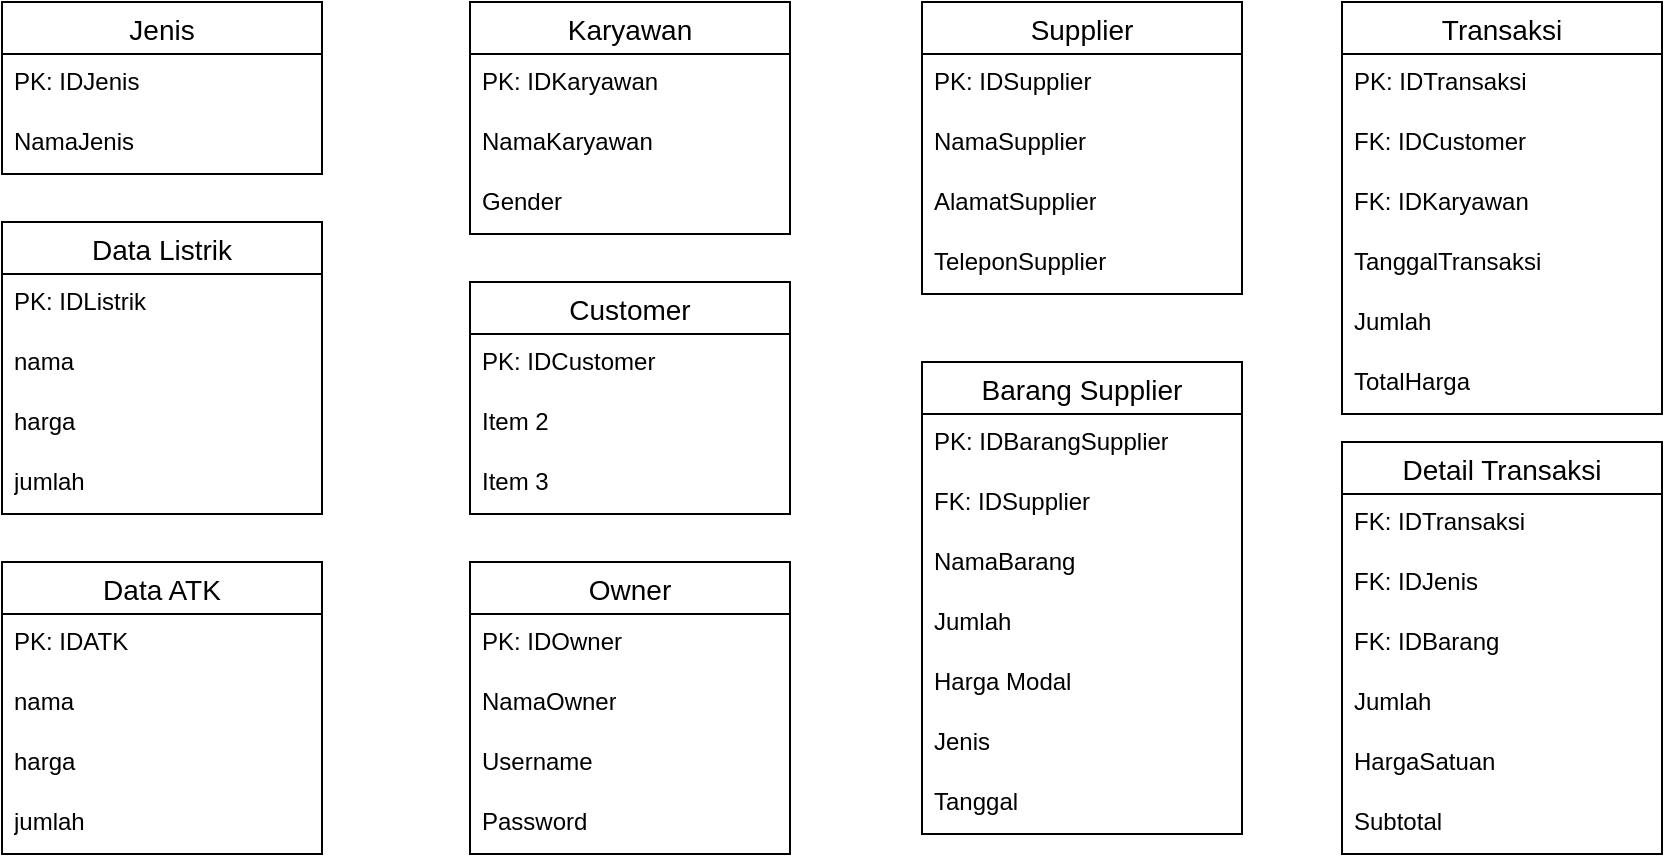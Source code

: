 <mxfile version="24.9.1">
  <diagram name="Page-1" id="pd5Z-vJEDujKjC-KWBN4">
    <mxGraphModel dx="985" dy="513" grid="1" gridSize="10" guides="1" tooltips="1" connect="1" arrows="1" fold="1" page="1" pageScale="1" pageWidth="827" pageHeight="1169" math="0" shadow="0">
      <root>
        <mxCell id="0" />
        <mxCell id="1" parent="0" />
        <mxCell id="2nRiDqllTPxRwzyI0WlH-1" value="Jenis" style="swimlane;fontStyle=0;childLayout=stackLayout;horizontal=1;startSize=26;horizontalStack=0;resizeParent=1;resizeParentMax=0;resizeLast=0;collapsible=1;marginBottom=0;align=center;fontSize=14;" vertex="1" parent="1">
          <mxGeometry x="20" y="40" width="160" height="86" as="geometry" />
        </mxCell>
        <mxCell id="2nRiDqllTPxRwzyI0WlH-2" value="PK: IDJenis" style="text;strokeColor=none;fillColor=none;spacingLeft=4;spacingRight=4;overflow=hidden;rotatable=0;points=[[0,0.5],[1,0.5]];portConstraint=eastwest;fontSize=12;whiteSpace=wrap;html=1;" vertex="1" parent="2nRiDqllTPxRwzyI0WlH-1">
          <mxGeometry y="26" width="160" height="30" as="geometry" />
        </mxCell>
        <mxCell id="2nRiDqllTPxRwzyI0WlH-3" value="NamaJenis" style="text;strokeColor=none;fillColor=none;spacingLeft=4;spacingRight=4;overflow=hidden;rotatable=0;points=[[0,0.5],[1,0.5]];portConstraint=eastwest;fontSize=12;whiteSpace=wrap;html=1;" vertex="1" parent="2nRiDqllTPxRwzyI0WlH-1">
          <mxGeometry y="56" width="160" height="30" as="geometry" />
        </mxCell>
        <mxCell id="2nRiDqllTPxRwzyI0WlH-5" value="Data Listrik" style="swimlane;fontStyle=0;childLayout=stackLayout;horizontal=1;startSize=26;horizontalStack=0;resizeParent=1;resizeParentMax=0;resizeLast=0;collapsible=1;marginBottom=0;align=center;fontSize=14;" vertex="1" parent="1">
          <mxGeometry x="20" y="150" width="160" height="146" as="geometry" />
        </mxCell>
        <mxCell id="2nRiDqllTPxRwzyI0WlH-6" value="PK: IDListrik" style="text;strokeColor=none;fillColor=none;spacingLeft=4;spacingRight=4;overflow=hidden;rotatable=0;points=[[0,0.5],[1,0.5]];portConstraint=eastwest;fontSize=12;whiteSpace=wrap;html=1;" vertex="1" parent="2nRiDqllTPxRwzyI0WlH-5">
          <mxGeometry y="26" width="160" height="30" as="geometry" />
        </mxCell>
        <mxCell id="2nRiDqllTPxRwzyI0WlH-10" value="nama" style="text;strokeColor=none;fillColor=none;spacingLeft=4;spacingRight=4;overflow=hidden;rotatable=0;points=[[0,0.5],[1,0.5]];portConstraint=eastwest;fontSize=12;whiteSpace=wrap;html=1;" vertex="1" parent="2nRiDqllTPxRwzyI0WlH-5">
          <mxGeometry y="56" width="160" height="30" as="geometry" />
        </mxCell>
        <mxCell id="2nRiDqllTPxRwzyI0WlH-7" value="harga" style="text;strokeColor=none;fillColor=none;spacingLeft=4;spacingRight=4;overflow=hidden;rotatable=0;points=[[0,0.5],[1,0.5]];portConstraint=eastwest;fontSize=12;whiteSpace=wrap;html=1;" vertex="1" parent="2nRiDqllTPxRwzyI0WlH-5">
          <mxGeometry y="86" width="160" height="30" as="geometry" />
        </mxCell>
        <mxCell id="2nRiDqllTPxRwzyI0WlH-8" value="jumlah" style="text;strokeColor=none;fillColor=none;spacingLeft=4;spacingRight=4;overflow=hidden;rotatable=0;points=[[0,0.5],[1,0.5]];portConstraint=eastwest;fontSize=12;whiteSpace=wrap;html=1;" vertex="1" parent="2nRiDqllTPxRwzyI0WlH-5">
          <mxGeometry y="116" width="160" height="30" as="geometry" />
        </mxCell>
        <mxCell id="2nRiDqllTPxRwzyI0WlH-21" value="Data ATK" style="swimlane;fontStyle=0;childLayout=stackLayout;horizontal=1;startSize=26;horizontalStack=0;resizeParent=1;resizeParentMax=0;resizeLast=0;collapsible=1;marginBottom=0;align=center;fontSize=14;" vertex="1" parent="1">
          <mxGeometry x="20" y="320" width="160" height="146" as="geometry" />
        </mxCell>
        <mxCell id="2nRiDqllTPxRwzyI0WlH-22" value="PK: IDATK" style="text;strokeColor=none;fillColor=none;spacingLeft=4;spacingRight=4;overflow=hidden;rotatable=0;points=[[0,0.5],[1,0.5]];portConstraint=eastwest;fontSize=12;whiteSpace=wrap;html=1;" vertex="1" parent="2nRiDqllTPxRwzyI0WlH-21">
          <mxGeometry y="26" width="160" height="30" as="geometry" />
        </mxCell>
        <mxCell id="2nRiDqllTPxRwzyI0WlH-23" value="nama" style="text;strokeColor=none;fillColor=none;spacingLeft=4;spacingRight=4;overflow=hidden;rotatable=0;points=[[0,0.5],[1,0.5]];portConstraint=eastwest;fontSize=12;whiteSpace=wrap;html=1;" vertex="1" parent="2nRiDqllTPxRwzyI0WlH-21">
          <mxGeometry y="56" width="160" height="30" as="geometry" />
        </mxCell>
        <mxCell id="2nRiDqllTPxRwzyI0WlH-24" value="harga" style="text;strokeColor=none;fillColor=none;spacingLeft=4;spacingRight=4;overflow=hidden;rotatable=0;points=[[0,0.5],[1,0.5]];portConstraint=eastwest;fontSize=12;whiteSpace=wrap;html=1;" vertex="1" parent="2nRiDqllTPxRwzyI0WlH-21">
          <mxGeometry y="86" width="160" height="30" as="geometry" />
        </mxCell>
        <mxCell id="2nRiDqllTPxRwzyI0WlH-25" value="jumlah" style="text;strokeColor=none;fillColor=none;spacingLeft=4;spacingRight=4;overflow=hidden;rotatable=0;points=[[0,0.5],[1,0.5]];portConstraint=eastwest;fontSize=12;whiteSpace=wrap;html=1;" vertex="1" parent="2nRiDqllTPxRwzyI0WlH-21">
          <mxGeometry y="116" width="160" height="30" as="geometry" />
        </mxCell>
        <mxCell id="2nRiDqllTPxRwzyI0WlH-26" value="Karyawan" style="swimlane;fontStyle=0;childLayout=stackLayout;horizontal=1;startSize=26;horizontalStack=0;resizeParent=1;resizeParentMax=0;resizeLast=0;collapsible=1;marginBottom=0;align=center;fontSize=14;" vertex="1" parent="1">
          <mxGeometry x="254" y="40" width="160" height="116" as="geometry" />
        </mxCell>
        <mxCell id="2nRiDqllTPxRwzyI0WlH-27" value="PK: IDKaryawan" style="text;strokeColor=none;fillColor=none;spacingLeft=4;spacingRight=4;overflow=hidden;rotatable=0;points=[[0,0.5],[1,0.5]];portConstraint=eastwest;fontSize=12;whiteSpace=wrap;html=1;" vertex="1" parent="2nRiDqllTPxRwzyI0WlH-26">
          <mxGeometry y="26" width="160" height="30" as="geometry" />
        </mxCell>
        <mxCell id="2nRiDqllTPxRwzyI0WlH-28" value="NamaKaryawan" style="text;strokeColor=none;fillColor=none;spacingLeft=4;spacingRight=4;overflow=hidden;rotatable=0;points=[[0,0.5],[1,0.5]];portConstraint=eastwest;fontSize=12;whiteSpace=wrap;html=1;" vertex="1" parent="2nRiDqllTPxRwzyI0WlH-26">
          <mxGeometry y="56" width="160" height="30" as="geometry" />
        </mxCell>
        <mxCell id="2nRiDqllTPxRwzyI0WlH-29" value="Gender" style="text;strokeColor=none;fillColor=none;spacingLeft=4;spacingRight=4;overflow=hidden;rotatable=0;points=[[0,0.5],[1,0.5]];portConstraint=eastwest;fontSize=12;whiteSpace=wrap;html=1;" vertex="1" parent="2nRiDqllTPxRwzyI0WlH-26">
          <mxGeometry y="86" width="160" height="30" as="geometry" />
        </mxCell>
        <mxCell id="2nRiDqllTPxRwzyI0WlH-30" value="Customer" style="swimlane;fontStyle=0;childLayout=stackLayout;horizontal=1;startSize=26;horizontalStack=0;resizeParent=1;resizeParentMax=0;resizeLast=0;collapsible=1;marginBottom=0;align=center;fontSize=14;" vertex="1" parent="1">
          <mxGeometry x="254" y="180" width="160" height="116" as="geometry" />
        </mxCell>
        <mxCell id="2nRiDqllTPxRwzyI0WlH-31" value="PK: IDCustomer" style="text;strokeColor=none;fillColor=none;spacingLeft=4;spacingRight=4;overflow=hidden;rotatable=0;points=[[0,0.5],[1,0.5]];portConstraint=eastwest;fontSize=12;whiteSpace=wrap;html=1;" vertex="1" parent="2nRiDqllTPxRwzyI0WlH-30">
          <mxGeometry y="26" width="160" height="30" as="geometry" />
        </mxCell>
        <mxCell id="2nRiDqllTPxRwzyI0WlH-32" value="Item 2" style="text;strokeColor=none;fillColor=none;spacingLeft=4;spacingRight=4;overflow=hidden;rotatable=0;points=[[0,0.5],[1,0.5]];portConstraint=eastwest;fontSize=12;whiteSpace=wrap;html=1;" vertex="1" parent="2nRiDqllTPxRwzyI0WlH-30">
          <mxGeometry y="56" width="160" height="30" as="geometry" />
        </mxCell>
        <mxCell id="2nRiDqllTPxRwzyI0WlH-33" value="Item 3" style="text;strokeColor=none;fillColor=none;spacingLeft=4;spacingRight=4;overflow=hidden;rotatable=0;points=[[0,0.5],[1,0.5]];portConstraint=eastwest;fontSize=12;whiteSpace=wrap;html=1;" vertex="1" parent="2nRiDqllTPxRwzyI0WlH-30">
          <mxGeometry y="86" width="160" height="30" as="geometry" />
        </mxCell>
        <mxCell id="2nRiDqllTPxRwzyI0WlH-34" value="Owner" style="swimlane;fontStyle=0;childLayout=stackLayout;horizontal=1;startSize=26;horizontalStack=0;resizeParent=1;resizeParentMax=0;resizeLast=0;collapsible=1;marginBottom=0;align=center;fontSize=14;" vertex="1" parent="1">
          <mxGeometry x="254" y="320" width="160" height="146" as="geometry" />
        </mxCell>
        <mxCell id="2nRiDqllTPxRwzyI0WlH-35" value="PK: IDOwner" style="text;strokeColor=none;fillColor=none;spacingLeft=4;spacingRight=4;overflow=hidden;rotatable=0;points=[[0,0.5],[1,0.5]];portConstraint=eastwest;fontSize=12;whiteSpace=wrap;html=1;" vertex="1" parent="2nRiDqllTPxRwzyI0WlH-34">
          <mxGeometry y="26" width="160" height="30" as="geometry" />
        </mxCell>
        <mxCell id="2nRiDqllTPxRwzyI0WlH-36" value="NamaOwner" style="text;strokeColor=none;fillColor=none;spacingLeft=4;spacingRight=4;overflow=hidden;rotatable=0;points=[[0,0.5],[1,0.5]];portConstraint=eastwest;fontSize=12;whiteSpace=wrap;html=1;" vertex="1" parent="2nRiDqllTPxRwzyI0WlH-34">
          <mxGeometry y="56" width="160" height="30" as="geometry" />
        </mxCell>
        <mxCell id="2nRiDqllTPxRwzyI0WlH-37" value="Username" style="text;strokeColor=none;fillColor=none;spacingLeft=4;spacingRight=4;overflow=hidden;rotatable=0;points=[[0,0.5],[1,0.5]];portConstraint=eastwest;fontSize=12;whiteSpace=wrap;html=1;" vertex="1" parent="2nRiDqllTPxRwzyI0WlH-34">
          <mxGeometry y="86" width="160" height="30" as="geometry" />
        </mxCell>
        <mxCell id="2nRiDqllTPxRwzyI0WlH-38" value="Password" style="text;strokeColor=none;fillColor=none;spacingLeft=4;spacingRight=4;overflow=hidden;rotatable=0;points=[[0,0.5],[1,0.5]];portConstraint=eastwest;fontSize=12;whiteSpace=wrap;html=1;" vertex="1" parent="2nRiDqllTPxRwzyI0WlH-34">
          <mxGeometry y="116" width="160" height="30" as="geometry" />
        </mxCell>
        <mxCell id="2nRiDqllTPxRwzyI0WlH-39" value="Supplier" style="swimlane;fontStyle=0;childLayout=stackLayout;horizontal=1;startSize=26;horizontalStack=0;resizeParent=1;resizeParentMax=0;resizeLast=0;collapsible=1;marginBottom=0;align=center;fontSize=14;" vertex="1" parent="1">
          <mxGeometry x="480" y="40" width="160" height="146" as="geometry" />
        </mxCell>
        <mxCell id="2nRiDqllTPxRwzyI0WlH-40" value="PK: IDSupplier" style="text;strokeColor=none;fillColor=none;spacingLeft=4;spacingRight=4;overflow=hidden;rotatable=0;points=[[0,0.5],[1,0.5]];portConstraint=eastwest;fontSize=12;whiteSpace=wrap;html=1;" vertex="1" parent="2nRiDqllTPxRwzyI0WlH-39">
          <mxGeometry y="26" width="160" height="30" as="geometry" />
        </mxCell>
        <mxCell id="2nRiDqllTPxRwzyI0WlH-41" value="NamaSupplier" style="text;strokeColor=none;fillColor=none;spacingLeft=4;spacingRight=4;overflow=hidden;rotatable=0;points=[[0,0.5],[1,0.5]];portConstraint=eastwest;fontSize=12;whiteSpace=wrap;html=1;" vertex="1" parent="2nRiDqllTPxRwzyI0WlH-39">
          <mxGeometry y="56" width="160" height="30" as="geometry" />
        </mxCell>
        <mxCell id="2nRiDqllTPxRwzyI0WlH-42" value="AlamatSupplier" style="text;strokeColor=none;fillColor=none;spacingLeft=4;spacingRight=4;overflow=hidden;rotatable=0;points=[[0,0.5],[1,0.5]];portConstraint=eastwest;fontSize=12;whiteSpace=wrap;html=1;" vertex="1" parent="2nRiDqllTPxRwzyI0WlH-39">
          <mxGeometry y="86" width="160" height="30" as="geometry" />
        </mxCell>
        <mxCell id="2nRiDqllTPxRwzyI0WlH-43" value="TeleponSupplier" style="text;strokeColor=none;fillColor=none;spacingLeft=4;spacingRight=4;overflow=hidden;rotatable=0;points=[[0,0.5],[1,0.5]];portConstraint=eastwest;fontSize=12;whiteSpace=wrap;html=1;" vertex="1" parent="2nRiDqllTPxRwzyI0WlH-39">
          <mxGeometry y="116" width="160" height="30" as="geometry" />
        </mxCell>
        <mxCell id="2nRiDqllTPxRwzyI0WlH-44" value="Barang Supplier" style="swimlane;fontStyle=0;childLayout=stackLayout;horizontal=1;startSize=26;horizontalStack=0;resizeParent=1;resizeParentMax=0;resizeLast=0;collapsible=1;marginBottom=0;align=center;fontSize=14;" vertex="1" parent="1">
          <mxGeometry x="480" y="220" width="160" height="236" as="geometry" />
        </mxCell>
        <mxCell id="2nRiDqllTPxRwzyI0WlH-45" value="PK: IDBarangSupplier" style="text;strokeColor=none;fillColor=none;spacingLeft=4;spacingRight=4;overflow=hidden;rotatable=0;points=[[0,0.5],[1,0.5]];portConstraint=eastwest;fontSize=12;whiteSpace=wrap;html=1;" vertex="1" parent="2nRiDqllTPxRwzyI0WlH-44">
          <mxGeometry y="26" width="160" height="30" as="geometry" />
        </mxCell>
        <mxCell id="2nRiDqllTPxRwzyI0WlH-46" value="FK: IDSupplier" style="text;strokeColor=none;fillColor=none;spacingLeft=4;spacingRight=4;overflow=hidden;rotatable=0;points=[[0,0.5],[1,0.5]];portConstraint=eastwest;fontSize=12;whiteSpace=wrap;html=1;" vertex="1" parent="2nRiDqllTPxRwzyI0WlH-44">
          <mxGeometry y="56" width="160" height="30" as="geometry" />
        </mxCell>
        <mxCell id="2nRiDqllTPxRwzyI0WlH-47" value="NamaBarang" style="text;strokeColor=none;fillColor=none;spacingLeft=4;spacingRight=4;overflow=hidden;rotatable=0;points=[[0,0.5],[1,0.5]];portConstraint=eastwest;fontSize=12;whiteSpace=wrap;html=1;" vertex="1" parent="2nRiDqllTPxRwzyI0WlH-44">
          <mxGeometry y="86" width="160" height="30" as="geometry" />
        </mxCell>
        <mxCell id="2nRiDqllTPxRwzyI0WlH-49" value="Jumlah" style="text;strokeColor=none;fillColor=none;spacingLeft=4;spacingRight=4;overflow=hidden;rotatable=0;points=[[0,0.5],[1,0.5]];portConstraint=eastwest;fontSize=12;whiteSpace=wrap;html=1;" vertex="1" parent="2nRiDqllTPxRwzyI0WlH-44">
          <mxGeometry y="116" width="160" height="30" as="geometry" />
        </mxCell>
        <mxCell id="2nRiDqllTPxRwzyI0WlH-50" value="Harga Modal" style="text;strokeColor=none;fillColor=none;spacingLeft=4;spacingRight=4;overflow=hidden;rotatable=0;points=[[0,0.5],[1,0.5]];portConstraint=eastwest;fontSize=12;whiteSpace=wrap;html=1;" vertex="1" parent="2nRiDqllTPxRwzyI0WlH-44">
          <mxGeometry y="146" width="160" height="30" as="geometry" />
        </mxCell>
        <mxCell id="2nRiDqllTPxRwzyI0WlH-51" value="Jenis" style="text;strokeColor=none;fillColor=none;spacingLeft=4;spacingRight=4;overflow=hidden;rotatable=0;points=[[0,0.5],[1,0.5]];portConstraint=eastwest;fontSize=12;whiteSpace=wrap;html=1;" vertex="1" parent="2nRiDqllTPxRwzyI0WlH-44">
          <mxGeometry y="176" width="160" height="30" as="geometry" />
        </mxCell>
        <mxCell id="2nRiDqllTPxRwzyI0WlH-52" value="Tanggal" style="text;strokeColor=none;fillColor=none;spacingLeft=4;spacingRight=4;overflow=hidden;rotatable=0;points=[[0,0.5],[1,0.5]];portConstraint=eastwest;fontSize=12;whiteSpace=wrap;html=1;" vertex="1" parent="2nRiDqllTPxRwzyI0WlH-44">
          <mxGeometry y="206" width="160" height="30" as="geometry" />
        </mxCell>
        <mxCell id="2nRiDqllTPxRwzyI0WlH-53" value="Transaksi" style="swimlane;fontStyle=0;childLayout=stackLayout;horizontal=1;startSize=26;horizontalStack=0;resizeParent=1;resizeParentMax=0;resizeLast=0;collapsible=1;marginBottom=0;align=center;fontSize=14;" vertex="1" parent="1">
          <mxGeometry x="690" y="40" width="160" height="206" as="geometry" />
        </mxCell>
        <mxCell id="2nRiDqllTPxRwzyI0WlH-54" value="PK: IDTransaksi" style="text;strokeColor=none;fillColor=none;spacingLeft=4;spacingRight=4;overflow=hidden;rotatable=0;points=[[0,0.5],[1,0.5]];portConstraint=eastwest;fontSize=12;whiteSpace=wrap;html=1;" vertex="1" parent="2nRiDqllTPxRwzyI0WlH-53">
          <mxGeometry y="26" width="160" height="30" as="geometry" />
        </mxCell>
        <mxCell id="2nRiDqllTPxRwzyI0WlH-61" value="FK: IDCustomer" style="text;strokeColor=none;fillColor=none;spacingLeft=4;spacingRight=4;overflow=hidden;rotatable=0;points=[[0,0.5],[1,0.5]];portConstraint=eastwest;fontSize=12;whiteSpace=wrap;html=1;" vertex="1" parent="2nRiDqllTPxRwzyI0WlH-53">
          <mxGeometry y="56" width="160" height="30" as="geometry" />
        </mxCell>
        <mxCell id="2nRiDqllTPxRwzyI0WlH-62" value="FK: IDKaryawan" style="text;strokeColor=none;fillColor=none;spacingLeft=4;spacingRight=4;overflow=hidden;rotatable=0;points=[[0,0.5],[1,0.5]];portConstraint=eastwest;fontSize=12;whiteSpace=wrap;html=1;" vertex="1" parent="2nRiDqllTPxRwzyI0WlH-53">
          <mxGeometry y="86" width="160" height="30" as="geometry" />
        </mxCell>
        <mxCell id="2nRiDqllTPxRwzyI0WlH-55" value="TanggalTransaksi" style="text;strokeColor=none;fillColor=none;spacingLeft=4;spacingRight=4;overflow=hidden;rotatable=0;points=[[0,0.5],[1,0.5]];portConstraint=eastwest;fontSize=12;whiteSpace=wrap;html=1;" vertex="1" parent="2nRiDqllTPxRwzyI0WlH-53">
          <mxGeometry y="116" width="160" height="30" as="geometry" />
        </mxCell>
        <mxCell id="2nRiDqllTPxRwzyI0WlH-56" value="Jumlah" style="text;strokeColor=none;fillColor=none;spacingLeft=4;spacingRight=4;overflow=hidden;rotatable=0;points=[[0,0.5],[1,0.5]];portConstraint=eastwest;fontSize=12;whiteSpace=wrap;html=1;" vertex="1" parent="2nRiDqllTPxRwzyI0WlH-53">
          <mxGeometry y="146" width="160" height="30" as="geometry" />
        </mxCell>
        <mxCell id="2nRiDqllTPxRwzyI0WlH-57" value="TotalHarga" style="text;strokeColor=none;fillColor=none;spacingLeft=4;spacingRight=4;overflow=hidden;rotatable=0;points=[[0,0.5],[1,0.5]];portConstraint=eastwest;fontSize=12;whiteSpace=wrap;html=1;" vertex="1" parent="2nRiDqllTPxRwzyI0WlH-53">
          <mxGeometry y="176" width="160" height="30" as="geometry" />
        </mxCell>
        <mxCell id="2nRiDqllTPxRwzyI0WlH-64" value="Detail Transaksi" style="swimlane;fontStyle=0;childLayout=stackLayout;horizontal=1;startSize=26;horizontalStack=0;resizeParent=1;resizeParentMax=0;resizeLast=0;collapsible=1;marginBottom=0;align=center;fontSize=14;" vertex="1" parent="1">
          <mxGeometry x="690" y="260" width="160" height="206" as="geometry" />
        </mxCell>
        <mxCell id="2nRiDqllTPxRwzyI0WlH-65" value="FK: IDTransaksi" style="text;strokeColor=none;fillColor=none;spacingLeft=4;spacingRight=4;overflow=hidden;rotatable=0;points=[[0,0.5],[1,0.5]];portConstraint=eastwest;fontSize=12;whiteSpace=wrap;html=1;" vertex="1" parent="2nRiDqllTPxRwzyI0WlH-64">
          <mxGeometry y="26" width="160" height="30" as="geometry" />
        </mxCell>
        <mxCell id="2nRiDqllTPxRwzyI0WlH-66" value="FK: IDJenis" style="text;strokeColor=none;fillColor=none;spacingLeft=4;spacingRight=4;overflow=hidden;rotatable=0;points=[[0,0.5],[1,0.5]];portConstraint=eastwest;fontSize=12;whiteSpace=wrap;html=1;" vertex="1" parent="2nRiDqllTPxRwzyI0WlH-64">
          <mxGeometry y="56" width="160" height="30" as="geometry" />
        </mxCell>
        <mxCell id="2nRiDqllTPxRwzyI0WlH-67" value="FK: IDBarang" style="text;strokeColor=none;fillColor=none;spacingLeft=4;spacingRight=4;overflow=hidden;rotatable=0;points=[[0,0.5],[1,0.5]];portConstraint=eastwest;fontSize=12;whiteSpace=wrap;html=1;" vertex="1" parent="2nRiDqllTPxRwzyI0WlH-64">
          <mxGeometry y="86" width="160" height="30" as="geometry" />
        </mxCell>
        <mxCell id="2nRiDqllTPxRwzyI0WlH-68" value="Jumlah" style="text;strokeColor=none;fillColor=none;spacingLeft=4;spacingRight=4;overflow=hidden;rotatable=0;points=[[0,0.5],[1,0.5]];portConstraint=eastwest;fontSize=12;whiteSpace=wrap;html=1;" vertex="1" parent="2nRiDqllTPxRwzyI0WlH-64">
          <mxGeometry y="116" width="160" height="30" as="geometry" />
        </mxCell>
        <mxCell id="2nRiDqllTPxRwzyI0WlH-69" value="HargaSatuan" style="text;strokeColor=none;fillColor=none;spacingLeft=4;spacingRight=4;overflow=hidden;rotatable=0;points=[[0,0.5],[1,0.5]];portConstraint=eastwest;fontSize=12;whiteSpace=wrap;html=1;" vertex="1" parent="2nRiDqllTPxRwzyI0WlH-64">
          <mxGeometry y="146" width="160" height="30" as="geometry" />
        </mxCell>
        <mxCell id="2nRiDqllTPxRwzyI0WlH-70" value="Subtotal" style="text;strokeColor=none;fillColor=none;spacingLeft=4;spacingRight=4;overflow=hidden;rotatable=0;points=[[0,0.5],[1,0.5]];portConstraint=eastwest;fontSize=12;whiteSpace=wrap;html=1;" vertex="1" parent="2nRiDqllTPxRwzyI0WlH-64">
          <mxGeometry y="176" width="160" height="30" as="geometry" />
        </mxCell>
      </root>
    </mxGraphModel>
  </diagram>
</mxfile>
